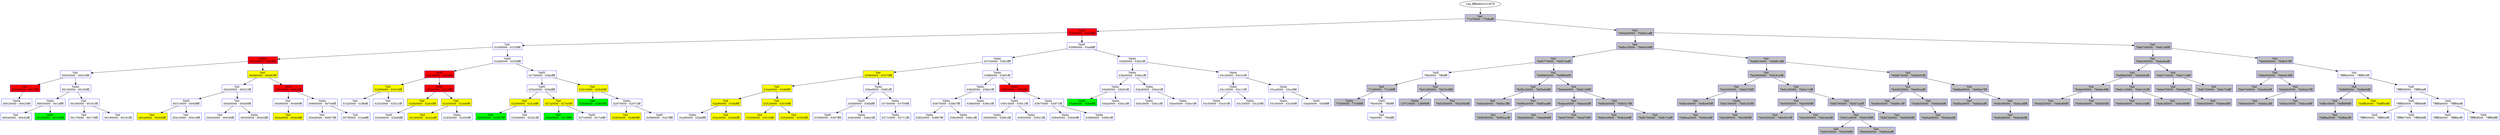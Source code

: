 /* Pid:   1512 */
digraph processtree {
graph [rankdir = "TB"];
vad_fffffa8001010f78 -> vad_fffffa8001019ef0
vad_fffffa8001019ef0 [label = "{ Vad \n77a70000 - 77b8efff }"shape = "record" color = "blue" style = "filled" fillcolor = "gray"];
vad_fffffa8001019ef0 -> vad_fffffa800100e1e0
vad_fffffa800100e1e0 [label = "{ VadS\n02a80000 - 02a8ffff }"shape = "record" color = "blue" style = "filled" fillcolor = "red"];
vad_fffffa800100e1e0 -> vad_fffffa800101bcb0
vad_fffffa800101bcb0 [label = "{ Vad \n01bf0000 - 01f18fff }"shape = "record" color = "blue" style = "filled" fillcolor = "white"];
vad_fffffa800101bcb0 -> vad_fffffa8001033930
vad_fffffa8001033930 [label = "{ Vadm\n001a0000 - 0029ffff }"shape = "record" color = "blue" style = "filled" fillcolor = "red"];
vad_fffffa8001033930 -> vad_fffffa80010042e0
vad_fffffa80010042e0 [label = "{ Vad \n00030000 - 00033fff }"shape = "record" color = "blue" style = "filled" fillcolor = "white"];
vad_fffffa80010042e0 -> vad_fffffa8001004400
vad_fffffa8001004400 [label = "{ Vad \n00010000 - 0001ffff }"shape = "record" color = "blue" style = "filled" fillcolor = "red"];
vad_fffffa8001004400 -> vad_fffffa800101cc40
vad_fffffa800101cc40 [label = "{ Vadm\n00020000 - 00020fff }"shape = "record" color = "blue" style = "filled" fillcolor = "white"];
vad_fffffa80010042e0 -> vad_fffffa800101d970
vad_fffffa800101d970 [label = "{ Vadm\n00160000 - 00160fff }"shape = "record" color = "blue" style = "filled" fillcolor = "white"];
vad_fffffa800101d970 -> vad_fffffa800103fc50
vad_fffffa800103fc50 [label = "{ Vadm\n00050000 - 0014ffff }"shape = "record" color = "blue" style = "filled" fillcolor = "white"];
vad_fffffa800103fc50 -> vad_fffffa8001018510
vad_fffffa8001018510 [label = "{ Vad \n00040000 - 00042fff }"shape = "record" color = "blue" style = "filled" fillcolor = "white"];
vad_fffffa800103fc50 -> vad_fffffa8000eba460
vad_fffffa8000eba460 [label = "{ VadS\n00150000 - 00150fff }"shape = "record" color = "blue" style = "filled" fillcolor = "green"];
vad_fffffa800101d970 -> vad_fffffa800101ac20
vad_fffffa800101ac20 [label = "{ Vad \n00180000 - 00181fff }"shape = "record" color = "blue" style = "filled" fillcolor = "white"];
vad_fffffa800101ac20 -> vad_fffffa80022558a0
vad_fffffa80022558a0 [label = "{ Vad \n00170000 - 00176fff }"shape = "record" color = "blue" style = "filled" fillcolor = "white"];
vad_fffffa800101ac20 -> vad_fffffa800101bd40
vad_fffffa800101bd40 [label = "{ Vad \n00190000 - 00191fff }"shape = "record" color = "blue" style = "filled" fillcolor = "white"];
vad_fffffa8001033930 -> vad_fffffa8001014ef0
vad_fffffa8001014ef0 [label = "{ Vad \n00460000 - 00483fff }"shape = "record" color = "blue" style = "filled" fillcolor = "yellow"];
vad_fffffa8001014ef0 -> vad_fffffa8000f804c0
vad_fffffa8000f804c0 [label = "{ Vad \n00420000 - 00421fff }"shape = "record" color = "blue" style = "filled" fillcolor = "white"];
vad_fffffa8000f804c0 -> vad_fffffa80010053b0
vad_fffffa80010053b0 [label = "{ VadS\n00310000 - 0040ffff }"shape = "record" color = "blue" style = "filled" fillcolor = "white"];
vad_fffffa80010053b0 -> vad_fffffa8001012460
vad_fffffa8001012460 [label = "{ Vad \n002a0000 - 00306fff }"shape = "record" color = "blue" style = "filled" fillcolor = "yellow"];
vad_fffffa80010053b0 -> vad_fffffa800101cad0
vad_fffffa800101cad0 [label = "{ Vad \n00410000 - 00410fff }"shape = "record" color = "blue" style = "filled" fillcolor = "white"];
vad_fffffa8000f804c0 -> vad_fffffa800100e2c0
vad_fffffa800100e2c0 [label = "{ Vad \n00440000 - 00440fff }"shape = "record" color = "blue" style = "filled" fillcolor = "white"];
vad_fffffa800100e2c0 -> vad_fffffa80010338a0
vad_fffffa80010338a0 [label = "{ Vad \n00430000 - 00430fff }"shape = "record" color = "blue" style = "filled" fillcolor = "white"];
vad_fffffa800100e2c0 -> vad_fffffa80010321b0
vad_fffffa80010321b0 [label = "{ Vadm\n00450000 - 00450fff }"shape = "record" color = "blue" style = "filled" fillcolor = "white"];
vad_fffffa8001014ef0 -> vad_fffffa8001019220
vad_fffffa8001019220 [label = "{ VadS\n004c0000 - 004cffff }"shape = "record" color = "blue" style = "filled" fillcolor = "red"];
vad_fffffa8001019220 -> vad_fffffa8001014e60
vad_fffffa8001014e60 [label = "{ Vad \n00490000 - 00490fff }"shape = "record" color = "blue" style = "filled" fillcolor = "white"];
vad_fffffa8001014e60 -> vad_fffffa80010146f0
vad_fffffa80010146f0 [label = "{ Vad \n004a0000 - 004b0fff }"shape = "record" color = "blue" style = "filled" fillcolor = "yellow"];
vad_fffffa8001019220 -> vad_fffffa800101cce0
vad_fffffa800101cce0 [label = "{ Vadm\n00660000 - 007e0fff }"shape = "record" color = "blue" style = "filled" fillcolor = "white"];
vad_fffffa800101cce0 -> vad_fffffa800101dd20
vad_fffffa800101dd20 [label = "{ Vad \n004d0000 - 00657fff }"shape = "record" color = "blue" style = "filled" fillcolor = "white"];
vad_fffffa800101cce0 -> vad_fffffa800101dab0
vad_fffffa800101dab0 [label = "{ Vad \n007f0000 - 01beffff }"shape = "record" color = "blue" style = "filled" fillcolor = "white"];
vad_fffffa800101bcb0 -> vad_fffffa8000fae4c0
vad_fffffa8000fae4c0 [label = "{ VadS\n02460000 - 0255ffff }"shape = "record" color = "blue" style = "filled" fillcolor = "white"];
vad_fffffa8000fae4c0 -> vad_fffffa800100e550
vad_fffffa800100e550 [label = "{ VadS\n02030000 - 020affff }"shape = "record" color = "blue" style = "filled" fillcolor = "red"];
vad_fffffa800100e550 -> vad_fffffa800102bc60
vad_fffffa800102bc60 [label = "{ Vad \n02000000 - 02010fff }"shape = "record" color = "blue" style = "filled" fillcolor = "yellow"];
vad_fffffa800102bc60 -> vad_fffffa800101cb60
vad_fffffa800101cb60 [label = "{ Vad \n01f20000 - 01ffefff }"shape = "record" color = "blue" style = "filled" fillcolor = "white"];
vad_fffffa800102bc60 -> vad_fffffa800103a1d0
vad_fffffa800103a1d0 [label = "{ Vad \n02020000 - 02021fff }"shape = "record" color = "blue" style = "filled" fillcolor = "white"];
vad_fffffa800100e550 -> vad_fffffa8001014900
vad_fffffa8001014900 [label = "{ VadS\n020e0000 - 0215ffff }"shape = "record" color = "blue" style = "filled" fillcolor = "red"];
vad_fffffa8001014900 -> vad_fffffa800102b6f0
vad_fffffa800102b6f0 [label = "{ Vad \n020b0000 - 020c0fff }"shape = "record" color = "blue" style = "filled" fillcolor = "yellow"];
vad_fffffa800102b6f0 -> vad_fffffa8001031390
vad_fffffa8001031390 [label = "{ VadS\n020d0000 - 020d0fff }"shape = "record" color = "blue" style = "filled" fillcolor = "white"];
vad_fffffa8001014900 -> vad_fffffa800102ca70
vad_fffffa800102ca70 [label = "{ Vad \n02430000 - 02440fff }"shape = "record" color = "blue" style = "filled" fillcolor = "yellow"];
vad_fffffa800102ca70 -> vad_fffffa800101ca40
vad_fffffa800101ca40 [label = "{ Vad \n02160000 - 0242efff }"shape = "record" color = "blue" style = "filled" fillcolor = "yellow"];
vad_fffffa800102ca70 -> vad_fffffa8001031d90
vad_fffffa8001031d90 [label = "{ Vadm\n02450000 - 02450fff }"shape = "record" color = "blue" style = "filled" fillcolor = "white"];
vad_fffffa8000fae4c0 -> vad_fffffa8001018e00
vad_fffffa8001018e00 [label = "{ VadS\n027d0000 - 028cffff }"shape = "record" color = "blue" style = "filled" fillcolor = "white"];
vad_fffffa8001018e00 -> vad_fffffa800101cbf0
vad_fffffa800101cbf0 [label = "{ VadS\n025e0000 - 026dffff }"shape = "record" color = "blue" style = "filled" fillcolor = "white"];
vad_fffffa800101cbf0 -> vad_fffffa800102abc0
vad_fffffa800102abc0 [label = "{ Vad \n02590000 - 025c0fff }"shape = "record" color = "blue" style = "filled" fillcolor = "yellow"];
vad_fffffa800102abc0 -> vad_fffffa800102e2e0
vad_fffffa800102e2e0 [label = "{ Vad \n02560000 - 02587fff }"shape = "record" color = "blue" style = "filled" fillcolor = "green"];
vad_fffffa800102abc0 -> vad_fffffa8001031a20
vad_fffffa8001031a20 [label = "{ Vad \n025d0000 - 025d1fff }"shape = "record" color = "blue" style = "filled" fillcolor = "white"];
vad_fffffa800101cbf0 -> vad_fffffa8001004010
vad_fffffa8001004010 [label = "{ Vad \n027a0000 - 027b0fff }"shape = "record" color = "blue" style = "filled" fillcolor = "yellow"];
vad_fffffa8001004010 -> vad_fffffa8001019100
vad_fffffa8001019100 [label = "{ Vad \n026e0000 - 0279ffff }"shape = "record" color = "blue" style = "filled" fillcolor = "green"];
vad_fffffa8001004010 -> vad_fffffa80010330b0
vad_fffffa80010330b0 [label = "{ VadS\n027c0000 - 027c0fff }"shape = "record" color = "blue" style = "filled" fillcolor = "white"];
vad_fffffa8001018e00 -> vad_fffffa8001016df0
vad_fffffa8001016df0 [label = "{ Vad \n02910000 - 02940fff }"shape = "record" color = "blue" style = "filled" fillcolor = "yellow"];
vad_fffffa8001016df0 -> vad_fffffa8001016e80
vad_fffffa8001016e80 [label = "{ Vad \n028d0000 - 02900fff }"shape = "record" color = "blue" style = "filled" fillcolor = "green"];
vad_fffffa8001016df0 -> vad_fffffa800103b910
vad_fffffa800103b910 [label = "{ Vadm\n02970000 - 02971fff }"shape = "record" color = "blue" style = "filled" fillcolor = "white"];
vad_fffffa800103b910 -> vad_fffffa80010041c0
vad_fffffa80010041c0 [label = "{ Vad \n02950000 - 02960fff }"shape = "record" color = "blue" style = "filled" fillcolor = "yellow"];
vad_fffffa800103b910 -> vad_fffffa8001014e10
vad_fffffa8001014e10 [label = "{ VadS\n02980000 - 02a7ffff }"shape = "record" color = "blue" style = "filled" fillcolor = "white"];
vad_fffffa800100e1e0 -> vad_fffffa8001030520
vad_fffffa8001030520 [label = "{ VadS\n03990000 - 03a8ffff }"shape = "record" color = "blue" style = "filled" fillcolor = "white"];
vad_fffffa8001030520 -> vad_fffffa8001031cf0
vad_fffffa8001031cf0 [label = "{ Vadm\n03720000 - 0381ffff }"shape = "record" color = "blue" style = "filled" fillcolor = "white"];
vad_fffffa8001031cf0 -> vad_fffffa8001033100
vad_fffffa8001033100 [label = "{ Vad \n03560000 - 03570fff }"shape = "record" color = "blue" style = "filled" fillcolor = "yellow"];
vad_fffffa8001033100 -> vad_fffffa80010040a0
vad_fffffa80010040a0 [label = "{ Vad \n034e0000 - 034f0fff }"shape = "record" color = "blue" style = "filled" fillcolor = "yellow"];
vad_fffffa80010040a0 -> vad_fffffa8001019190
vad_fffffa8001019190 [label = "{ Vad \n02b90000 - 034bffff }"shape = "record" color = "blue" style = "filled" fillcolor = "yellow"];
vad_fffffa8001019190 -> vad_fffffa80010339d0
vad_fffffa80010339d0 [label = "{ Vadm\n02a90000 - 02b8ffff }"shape = "record" color = "blue" style = "filled" fillcolor = "white"];
vad_fffffa8001019190 -> vad_fffffa8001004130
vad_fffffa8001004130 [label = "{ Vad \n034c0000 - 034d0fff }"shape = "record" color = "blue" style = "filled" fillcolor = "yellow"];
vad_fffffa80010040a0 -> vad_fffffa80010121d0
vad_fffffa80010121d0 [label = "{ Vad \n03520000 - 03530fff }"shape = "record" color = "blue" style = "filled" fillcolor = "yellow"];
vad_fffffa80010121d0 -> vad_fffffa8001012010
vad_fffffa8001012010 [label = "{ Vad \n03500000 - 03510fff }"shape = "record" color = "blue" style = "filled" fillcolor = "yellow"];
vad_fffffa80010121d0 -> vad_fffffa8001033010
vad_fffffa8001033010 [label = "{ Vad \n03540000 - 03550fff }"shape = "record" color = "blue" style = "filled" fillcolor = "yellow"];
vad_fffffa8001033100 -> vad_fffffa8001031ed0
vad_fffffa8001031ed0 [label = "{ Vadm\n036e0000 - 036f1fff }"shape = "record" color = "blue" style = "filled" fillcolor = "white"];
vad_fffffa8001031ed0 -> vad_fffffa8000f9f990
vad_fffffa8000f9f990 [label = "{ VadS\n03680000 - 036bffff }"shape = "record" color = "blue" style = "filled" fillcolor = "white"];
vad_fffffa8000f9f990 -> vad_fffffa800101b0d0
vad_fffffa800101b0d0 [label = "{ VadS\n03580000 - 0367ffff }"shape = "record" color = "blue" style = "filled" fillcolor = "white"];
vad_fffffa8000f9f990 -> vad_fffffa8000e879d0
vad_fffffa8000e879d0 [label = "{ Vadm\n036c0000 - 036d1fff }"shape = "record" color = "blue" style = "filled" fillcolor = "white"];
vad_fffffa8001031ed0 -> vad_fffffa8001032110
vad_fffffa8001032110 [label = "{ Vadm\n03700000 - 03700fff }"shape = "record" color = "blue" style = "filled" fillcolor = "white"];
vad_fffffa8001032110 -> vad_fffffa800103c230
vad_fffffa800103c230 [label = "{ Vadm\n03710000 - 03711fff }"shape = "record" color = "blue" style = "filled" fillcolor = "white"];
vad_fffffa8001031cf0 -> vad_fffffa800103e980
vad_fffffa800103e980 [label = "{ Vadm\n038f0000 - 038f1fff }"shape = "record" color = "blue" style = "filled" fillcolor = "white"];
vad_fffffa800103e980 -> vad_fffffa8001031e30
vad_fffffa8001031e30 [label = "{ Vadm\n038d0000 - 038d1fff }"shape = "record" color = "blue" style = "filled" fillcolor = "white"];
vad_fffffa8001031e30 -> vad_fffffa8001031f70
vad_fffffa8001031f70 [label = "{ Vadm\n03870000 - 038b7fff }"shape = "record" color = "blue" style = "filled" fillcolor = "white"];
vad_fffffa8001031f70 -> vad_fffffa8000e80bd0
vad_fffffa8000e80bd0 [label = "{ Vadm\n03820000 - 03867fff }"shape = "record" color = "blue" style = "filled" fillcolor = "white"];
vad_fffffa8001031f70 -> vad_fffffa800103eac0
vad_fffffa800103eac0 [label = "{ Vadm\n038c0000 - 038c1fff }"shape = "record" color = "blue" style = "filled" fillcolor = "white"];
vad_fffffa8001031e30 -> vad_fffffa800103ea20
vad_fffffa800103ea20 [label = "{ Vadm\n038e0000 - 038e1fff }"shape = "record" color = "blue" style = "filled" fillcolor = "white"];
vad_fffffa800103e980 -> vad_fffffa80010320c0
vad_fffffa80010320c0 [label = "{ VadS\n03930000 - 0393ffff }"shape = "record" color = "blue" style = "filled" fillcolor = "red"];
vad_fffffa80010320c0 -> vad_fffffa800103e840
vad_fffffa800103e840 [label = "{ Vadm\n03910000 - 03911fff }"shape = "record" color = "blue" style = "filled" fillcolor = "white"];
vad_fffffa800103e840 -> vad_fffffa800103e8e0
vad_fffffa800103e8e0 [label = "{ Vadm\n03900000 - 03901fff }"shape = "record" color = "blue" style = "filled" fillcolor = "white"];
vad_fffffa800103e840 -> vad_fffffa800103e7a0
vad_fffffa800103e7a0 [label = "{ Vadm\n03920000 - 03921fff }"shape = "record" color = "blue" style = "filled" fillcolor = "white"];
vad_fffffa80010320c0 -> vad_fffffa800103e660
vad_fffffa800103e660 [label = "{ Vadm\n03970000 - 03971fff }"shape = "record" color = "blue" style = "filled" fillcolor = "white"];
vad_fffffa800103e660 -> vad_fffffa8002214e10
vad_fffffa8002214e10 [label = "{ Vadm\n03940000 - 03940fff }"shape = "record" color = "blue" style = "filled" fillcolor = "white"];
vad_fffffa800103e660 -> vad_fffffa800103e5c0
vad_fffffa800103e5c0 [label = "{ Vadm\n03980000 - 03981fff }"shape = "record" color = "blue" style = "filled" fillcolor = "white"];
vad_fffffa8001030520 -> vad_fffffa800103ff70
vad_fffffa800103ff70 [label = "{ Vadm\n03bf0000 - 03bf1fff }"shape = "record" color = "blue" style = "filled" fillcolor = "white"];
vad_fffffa800103ff70 -> vad_fffffa800103e3e0
vad_fffffa800103e3e0 [label = "{ Vadm\n03bb0000 - 03bb1fff }"shape = "record" color = "blue" style = "filled" fillcolor = "white"];
vad_fffffa800103e3e0 -> vad_fffffa800103e520
vad_fffffa800103e520 [label = "{ Vadm\n03b90000 - 03b91fff }"shape = "record" color = "blue" style = "filled" fillcolor = "white"];
vad_fffffa800103e520 -> vad_fffffa8001005110
vad_fffffa8001005110 [label = "{ VadS\n03a90000 - 03b8ffff }"shape = "record" color = "blue" style = "filled" fillcolor = "green"];
vad_fffffa800103e520 -> vad_fffffa800103e480
vad_fffffa800103e480 [label = "{ Vadm\n03ba0000 - 03ba1fff }"shape = "record" color = "blue" style = "filled" fillcolor = "white"];
vad_fffffa800103e3e0 -> vad_fffffa800103e2a0
vad_fffffa800103e2a0 [label = "{ Vadm\n03bd0000 - 03bd1fff }"shape = "record" color = "blue" style = "filled" fillcolor = "white"];
vad_fffffa800103e2a0 -> vad_fffffa800103e340
vad_fffffa800103e340 [label = "{ Vadm\n03bc0000 - 03bc1fff }"shape = "record" color = "blue" style = "filled" fillcolor = "white"];
vad_fffffa800103e2a0 -> vad_fffffa800103f010
vad_fffffa800103f010 [label = "{ Vadm\n03be0000 - 03be1fff }"shape = "record" color = "blue" style = "filled" fillcolor = "white"];
vad_fffffa800103ff70 -> vad_fffffa800103fcf0
vad_fffffa800103fcf0 [label = "{ Vadm\n03c30000 - 03c31fff }"shape = "record" color = "blue" style = "filled" fillcolor = "white"];
vad_fffffa800103fcf0 -> vad_fffffa800103fe30
vad_fffffa800103fe30 [label = "{ Vadm\n03c10000 - 03c11fff }"shape = "record" color = "blue" style = "filled" fillcolor = "white"];
vad_fffffa800103fe30 -> vad_fffffa800103fed0
vad_fffffa800103fed0 [label = "{ Vadm\n03c00000 - 03c01fff }"shape = "record" color = "blue" style = "filled" fillcolor = "white"];
vad_fffffa800103fe30 -> vad_fffffa800103fd90
vad_fffffa800103fd90 [label = "{ Vadm\n03c20000 - 03c20fff }"shape = "record" color = "blue" style = "filled" fillcolor = "white"];
vad_fffffa800103fcf0 -> vad_fffffa8001041bb0
vad_fffffa8001041bb0 [label = "{ Vadm\n03ca0000 - 03cc8fff }"shape = "record" color = "blue" style = "filled" fillcolor = "white"];
vad_fffffa8001041bb0 -> vad_fffffa8001041c50
vad_fffffa8001041c50 [label = "{ Vadm\n03c50000 - 03c50fff }"shape = "record" color = "blue" style = "filled" fillcolor = "white"];
vad_fffffa8001041bb0 -> vad_fffffa8001037510
vad_fffffa8001037510 [label = "{ VadS\n03de0000 - 03fdffff }"shape = "record" color = "blue" style = "filled" fillcolor = "white"];
vad_fffffa8001019ef0 -> vad_fffffa8001019f80
vad_fffffa8001019f80 [label = "{ Vad \n7fefdcb0000 - 7fefdd1afff }"shape = "record" color = "blue" style = "filled" fillcolor = "gray"];
vad_fffffa8001019f80 -> vad_fffffa8001010310
vad_fffffa8001010310 [label = "{ Vad \n7fefbc20000 - 7fefbe34fff }"shape = "record" color = "blue" style = "filled" fillcolor = "gray"];
vad_fffffa8001010310 -> vad_fffffa8001032010
vad_fffffa8001032010 [label = "{ Vad \n7fef5770000 - 7fef57eefff }"shape = "record" color = "blue" style = "filled" fillcolor = "gray"];
vad_fffffa8001032010 -> vad_fffffa800101cd80
vad_fffffa800101cd80 [label = "{ Vadl\n7ffe0000 - 7ffeffff }"shape = "record" color = "blue" style = "filled" fillcolor = "white"];
vad_fffffa800101cd80 -> vad_fffffa8001018240
vad_fffffa8001018240 [label = "{ Vad \n77c90000 - 77e38fff }"shape = "record" color = "blue" style = "filled" fillcolor = "gray"];
vad_fffffa8001018240 -> vad_fffffa800101da10
vad_fffffa800101da10 [label = "{ Vadm\n77b90000 - 77c89fff }"shape = "record" color = "blue" style = "filled" fillcolor = "gray"];
vad_fffffa8001018240 -> vad_fffffa800100c0d0
vad_fffffa800100c0d0 [label = "{ VadS\n7f0e0000 - 7ffdffff }"shape = "record" color = "blue" style = "filled" fillcolor = "white"];
vad_fffffa800100c0d0 -> vad_fffffa8001004250
vad_fffffa8001004250 [label = "{ Vad \n7efe0000 - 7f0dffff }"shape = "record" color = "blue" style = "filled" fillcolor = "white"];
vad_fffffa800101cd80 -> vad_fffffa8001039290
vad_fffffa8001039290 [label = "{ Vad \n7fef1d50000 - 7fef1fc0fff }"shape = "record" color = "blue" style = "filled" fillcolor = "gray"];
vad_fffffa8001039290 -> vad_fffffa800100f990
vad_fffffa800100f990 [label = "{ Vadm\n13f710000 - 13f9f0fff }"shape = "record" color = "blue" style = "filled" fillcolor = "gray"];
vad_fffffa8001039290 -> vad_fffffa800100e5a0
vad_fffffa800100e5a0 [label = "{ Vad \n7fef1fd0000 - 7fef206dfff }"shape = "record" color = "blue" style = "filled" fillcolor = "gray"];
vad_fffffa8001032010 -> vad_fffffa8001031bd0
vad_fffffa8001031bd0 [label = "{ Vad \n7fef9860000 - 7fef9894fff }"shape = "record" color = "blue" style = "filled" fillcolor = "gray"];
vad_fffffa8001031bd0 -> vad_fffffa8001031b40
vad_fffffa8001031b40 [label = "{ Vad \n7fef5e20000 - 7fef5e9dfff }"shape = "record" color = "blue" style = "filled" fillcolor = "gray"];
vad_fffffa8001031b40 -> vad_fffffa80010313e0
vad_fffffa80010313e0 [label = "{ Vad \n7fef5da0000 - 7fef5e1ffff }"shape = "record" color = "blue" style = "filled" fillcolor = "gray"];
vad_fffffa8001031b40 -> vad_fffffa8001031990
vad_fffffa8001031990 [label = "{ Vad \n7fef85a0000 - 7fef85aefff }"shape = "record" color = "blue" style = "filled" fillcolor = "gray"];
vad_fffffa8001031990 -> vad_fffffa800103bd70
vad_fffffa800103bd70 [label = "{ Vad \n7fef93f0000 - 7fef94acfff }"shape = "record" color = "blue" style = "filled" fillcolor = "gray"];
vad_fffffa8001031bd0 -> vad_fffffa8001003910
vad_fffffa8001003910 [label = "{ Vad \n7fefafe0000 - 7fefb109fff }"shape = "record" color = "blue" style = "filled" fillcolor = "gray"];
vad_fffffa8001003910 -> vad_fffffa800103b2c0
vad_fffffa800103b2c0 [label = "{ Vad \n7fefaea0000 - 7fefaed3fff }"shape = "record" color = "blue" style = "filled" fillcolor = "gray"];
vad_fffffa800103b2c0 -> vad_fffffa800103b410
vad_fffffa800103b410 [label = "{ Vad \n7fefad60000 - 7fefad86fff }"shape = "record" color = "blue" style = "filled" fillcolor = "gray"];
vad_fffffa800103b2c0 -> vad_fffffa8001031ab0
vad_fffffa8001031ab0 [label = "{ Vad \n7fefaf70000 - 7fefaf7bfff }"shape = "record" color = "blue" style = "filled" fillcolor = "gray"];
vad_fffffa8001003910 -> vad_fffffa8001014f80
vad_fffffa8001014f80 [label = "{ Vad \n7fefb5b0000 - 7fefb5c7fff }"shape = "record" color = "blue" style = "filled" fillcolor = "gray"];
vad_fffffa8001014f80 -> vad_fffffa800101ddb0
vad_fffffa800101ddb0 [label = "{ Vad \n7fefb2e0000 - 7fefb2e6fff }"shape = "record" color = "blue" style = "filled" fillcolor = "gray"];
vad_fffffa8001014f80 -> vad_fffffa800103bf80
vad_fffffa800103bf80 [label = "{ Vad \n7fefb700000 - 7fefb73afff }"shape = "record" color = "blue" style = "filled" fillcolor = "gray"];
vad_fffffa8001010310 -> vad_fffffa8000f805d0
vad_fffffa8000f805d0 [label = "{ Vad \n7fefd810000 - 7fefd81efff }"shape = "record" color = "blue" style = "filled" fillcolor = "gray"];
vad_fffffa8000f805d0 -> vad_fffffa80010386d0
vad_fffffa80010386d0 [label = "{ Vad \n7fefc900000 - 7fefc91bfff }"shape = "record" color = "blue" style = "filled" fillcolor = "gray"];
vad_fffffa80010386d0 -> vad_fffffa8001010010
vad_fffffa8001010010 [label = "{ Vad \n7fefc050000 - 7fefc07bfff }"shape = "record" color = "blue" style = "filled" fillcolor = "gray"];
vad_fffffa8001010010 -> vad_fffffa80010103a0
vad_fffffa80010103a0 [label = "{ Vad \n7fefbe40000 - 7fefbe95fff }"shape = "record" color = "blue" style = "filled" fillcolor = "gray"];
vad_fffffa80010103a0 -> vad_fffffa800100e230
vad_fffffa800100e230 [label = "{ Vad \n7fefbea0000 - 7fefbfcbfff }"shape = "record" color = "blue" style = "filled" fillcolor = "gray"];
vad_fffffa8001010010 -> vad_fffffa8001032250
vad_fffffa8001032250 [label = "{ Vadm\n7fefc160000 - 7fefc353fff }"shape = "record" color = "blue" style = "filled" fillcolor = "gray"];
vad_fffffa8001032250 -> vad_fffffa8001038640
vad_fffffa8001038640 [label = "{ Vad \n7fefc8f0000 - 7fefc8f9fff }"shape = "record" color = "blue" style = "filled" fillcolor = "gray"];
vad_fffffa80010386d0 -> vad_fffffa8001011a80
vad_fffffa8001011a80 [label = "{ Vad \n7fefcc50000 - 7fefcc7cfff }"shape = "record" color = "blue" style = "filled" fillcolor = "gray"];
vad_fffffa8001011a80 -> vad_fffffa8001038880
vad_fffffa8001038880 [label = "{ Vad \n7fefc950000 - 7fefc959fff }"shape = "record" color = "blue" style = "filled" fillcolor = "gray"];
vad_fffffa8001038880 -> vad_fffffa8001038760
vad_fffffa8001038760 [label = "{ Vad \n7fefc920000 - 7fefc941fff }"shape = "record" color = "blue" style = "filled" fillcolor = "gray"];
vad_fffffa8001038880 -> vad_fffffa8001037f80
vad_fffffa8001037f80 [label = "{ Vad \n7fefc990000 - 7fefcbb4fff }"shape = "record" color = "blue" style = "filled" fillcolor = "gray"];
vad_fffffa8001011a80 -> vad_fffffa800103b1a0
vad_fffffa800103b1a0 [label = "{ Vad \n7fefd780000 - 7fefd7a4fff }"shape = "record" color = "blue" style = "filled" fillcolor = "gray"];
vad_fffffa800103b1a0 -> vad_fffffa800103cba0
vad_fffffa800103cba0 [label = "{ Vad \n7fefd1e0000 - 7fefd1f6fff }"shape = "record" color = "blue" style = "filled" fillcolor = "gray"];
vad_fffffa800103cba0 -> vad_fffffa800103f860
vad_fffffa800103f860 [label = "{ Vad \n7fefcf10000 - 7fefcf56fff }"shape = "record" color = "blue" style = "filled" fillcolor = "gray"];
vad_fffffa800103cba0 -> vad_fffffa800103b230
vad_fffffa800103b230 [label = "{ Vad \n7fefd4d0000 - 7fefd4dafff }"shape = "record" color = "blue" style = "filled" fillcolor = "gray"];
vad_fffffa800103b1a0 -> vad_fffffa8001031c60
vad_fffffa8001031c60 [label = "{ Vad \n7fefd7b0000 - 7fefd806fff }"shape = "record" color = "blue" style = "filled" fillcolor = "gray"];
vad_fffffa8000f805d0 -> vad_fffffa80010329e0
vad_fffffa80010329e0 [label = "{ Vad \n7fefdb70000 - 7fefdb92fff }"shape = "record" color = "blue" style = "filled" fillcolor = "gray"];
vad_fffffa80010329e0 -> vad_fffffa80010325d0
vad_fffffa80010325d0 [label = "{ Vad \n7fefd920000 - 7fefd92afff }"shape = "record" color = "blue" style = "filled" fillcolor = "gray"];
vad_fffffa80010325d0 -> vad_fffffa80010387f0
vad_fffffa80010387f0 [label = "{ Vad \n7fefd8e0000 - 7fefd91cfff }"shape = "record" color = "blue" style = "filled" fillcolor = "gray"];
vad_fffffa80010325d0 -> vad_fffffa80010385b0
vad_fffffa80010385b0 [label = "{ Vad \n7fefdb50000 - 7fefdb64fff }"shape = "record" color = "blue" style = "filled" fillcolor = "gray"];
vad_fffffa80010385b0 -> vad_fffffa800103ccf0
vad_fffffa800103ccf0 [label = "{ Vad \n7fefdab0000 - 7fefdabefff }"shape = "record" color = "blue" style = "filled" fillcolor = "gray"];
vad_fffffa80010329e0 -> vad_fffffa80010324c0
vad_fffffa80010324c0 [label = "{ Vad \n7fefdbd0000 - 7fefdbe7fff }"shape = "record" color = "blue" style = "filled" fillcolor = "gray"];
vad_fffffa80010324c0 -> vad_fffffa8001039850
vad_fffffa8001039850 [label = "{ Vad \n7fefdba0000 - 7fefdbabfff }"shape = "record" color = "blue" style = "filled" fillcolor = "gray"];
vad_fffffa80010324c0 -> vad_fffffa8001010430
vad_fffffa8001010430 [label = "{ Vad \n7fefdc90000 - 7fefdca9fff }"shape = "record" color = "blue" style = "filled" fillcolor = "gray"];
vad_fffffa8001010430 -> vad_fffffa800103b6e0
vad_fffffa800103b6e0 [label = "{ Vad \n7fefdc80000 - 7fefdc8efff }"shape = "record" color = "blue" style = "filled" fillcolor = "gray"];
vad_fffffa8001019f80 -> vad_fffffa8001016180
vad_fffffa8001016180 [label = "{ Vad \n7fefe740000 - 7fefe7a6fff }"shape = "record" color = "blue" style = "filled" fillcolor = "gray"];
vad_fffffa8001016180 -> vad_fffffa80010036a0
vad_fffffa80010036a0 [label = "{ Vad \n7fefe390000 - 7fefe46afff }"shape = "record" color = "blue" style = "filled" fillcolor = "gray"];
vad_fffffa80010036a0 -> vad_fffffa8001003580
vad_fffffa8001003580 [label = "{ Vad \n7fefdfb0000 - 7fefe0dcfff }"shape = "record" color = "blue" style = "filled" fillcolor = "gray"];
vad_fffffa8001003580 -> vad_fffffa800103b800
vad_fffffa800103b800 [label = "{ Vad \n7fefde90000 - 7fefdec9fff }"shape = "record" color = "blue" style = "filled" fillcolor = "gray"];
vad_fffffa800103b800 -> vad_fffffa800103b770
vad_fffffa800103b770 [label = "{ Vad \n7fefdd20000 - 7fefde86fff }"shape = "record" color = "blue" style = "filled" fillcolor = "gray"];
vad_fffffa800103b800 -> vad_fffffa80010104c0
vad_fffffa80010104c0 [label = "{ Vad \n7fefded0000 - 7fefdf05fff }"shape = "record" color = "blue" style = "filled" fillcolor = "gray"];
vad_fffffa8001003580 -> vad_fffffa80010119f0
vad_fffffa80010119f0 [label = "{ Vad \n7fefe110000 - 7fefe161fff }"shape = "record" color = "blue" style = "filled" fillcolor = "gray"];
vad_fffffa80010119f0 -> vad_fffffa800101dc90
vad_fffffa800101dc90 [label = "{ Vad \n7fefe0e0000 - 7fefe10dfff }"shape = "record" color = "blue" style = "filled" fillcolor = "gray"];
vad_fffffa80010119f0 -> vad_fffffa800101d450
vad_fffffa800101d450 [label = "{ Vad \n7fefe2f0000 - 7fefe386fff }"shape = "record" color = "blue" style = "filled" fillcolor = "gray"];
vad_fffffa80010036a0 -> vad_fffffa8001014950
vad_fffffa8001014950 [label = "{ Vad \n7fefe710000 - 7fefe71dfff }"shape = "record" color = "blue" style = "filled" fillcolor = "gray"];
vad_fffffa8001014950 -> vad_fffffa8001010550
vad_fffffa8001010550 [label = "{ Vad \n7fefe470000 - 7fefe646fff }"shape = "record" color = "blue" style = "filled" fillcolor = "gray"];
vad_fffffa8001010550 -> vad_fffffa800100e350
vad_fffffa800100e350 [label = "{ Vad \n7fefe650000 - 7fefe6e8fff }"shape = "record" color = "blue" style = "filled" fillcolor = "gray"];
vad_fffffa8001014950 -> vad_fffffa8001003610
vad_fffffa8001003610 [label = "{ Vad \n7fefe720000 - 7fefe73efff }"shape = "record" color = "blue" style = "filled" fillcolor = "gray"];
vad_fffffa8001016180 -> vad_fffffa8001003730
vad_fffffa8001003730 [label = "{ Vad \n7fefef30000 - 7feffcb7fff }"shape = "record" color = "blue" style = "filled" fillcolor = "gray"];
vad_fffffa8001003730 -> vad_fffffa800101d010
vad_fffffa800101d010 [label = "{ Vad \n7fefe850000 - 7fefe918fff }"shape = "record" color = "blue" style = "filled" fillcolor = "gray"];
vad_fffffa800101d010 -> vad_fffffa800101d4e0
vad_fffffa800101d4e0 [label = "{ Vad \n7fefe7b0000 - 7fefe84efff }"shape = "record" color = "blue" style = "filled" fillcolor = "gray"];
vad_fffffa800101d010 -> vad_fffffa8001038910
vad_fffffa8001038910 [label = "{ Vad \n7fefebb0000 - 7fefebb7fff }"shape = "record" color = "blue" style = "filled" fillcolor = "gray"];
vad_fffffa8001038910 -> vad_fffffa80010034f0
vad_fffffa80010034f0 [label = "{ Vad \n7fefe9a0000 - 7fefeba2fff }"shape = "record" color = "blue" style = "filled" fillcolor = "gray"];
vad_fffffa8001038910 -> vad_fffffa800101dc00
vad_fffffa800101dc00 [label = "{ Vad \n7fefebc0000 - 7fefecc8fff }"shape = "record" color = "blue" style = "filled" fillcolor = "gray"];
vad_fffffa8001003730 -> vad_fffffa8001017470
vad_fffffa8001017470 [label = "{ Vad \n7fffffb0000 - 7fffffd2fff }"shape = "record" color = "blue" style = "filled" fillcolor = "white"];
vad_fffffa8001017470 -> vad_fffffa800101d3c0
vad_fffffa800101d3c0 [label = "{ Vad \n7feffdf0000 - 7feffe60fff }"shape = "record" color = "blue" style = "filled" fillcolor = "gray"];
vad_fffffa800101d3c0 -> vad_fffffa8001003460
vad_fffffa8001003460 [label = "{ Vad \n7feffcc0000 - 7feffd96fff }"shape = "record" color = "blue" style = "filled" fillcolor = "gray"];
vad_fffffa8001003460 -> vad_fffffa80010389a0
vad_fffffa80010389a0 [label = "{ Vad \n7feffda0000 - 7feffdecfff }"shape = "record" color = "blue" style = "filled" fillcolor = "gray"];
vad_fffffa800101d3c0 -> vad_fffffa80010033a0
vad_fffffa80010033a0 [label = "{ Vad \n7fefffb0000 - 7fefffb0fff }"shape = "record" color = "blue" style = "filled" fillcolor = "yellow"];
vad_fffffa8001017470 -> vad_fffffa80020f5af0
vad_fffffa80020f5af0 [label = "{ Vadl\n7fffffd9000 - 7fffffdafff }"shape = "record" color = "blue" style = "filled" fillcolor = "white"];
vad_fffffa80020f5af0 -> vad_fffffa80010322f0
vad_fffffa80010322f0 [label = "{ Vadl\n7fffffd5000 - 7fffffd6fff }"shape = "record" color = "blue" style = "filled" fillcolor = "white"];
vad_fffffa80010322f0 -> vad_fffffa8001032a70
vad_fffffa8001032a70 [label = "{ Vadl\n7fffffd3000 - 7fffffd4fff }"shape = "record" color = "blue" style = "filled" fillcolor = "white"];
vad_fffffa80010322f0 -> vad_fffffa8001030570
vad_fffffa8001030570 [label = "{ Vadl\n7fffffd7000 - 7fffffd8fff }"shape = "record" color = "blue" style = "filled" fillcolor = "white"];
vad_fffffa80020f5af0 -> vad_fffffa8000ea0370
vad_fffffa8000ea0370 [label = "{ Vadl\n7fffffdd000 - 7fffffdefff }"shape = "record" color = "blue" style = "filled" fillcolor = "white"];
vad_fffffa8000ea0370 -> vad_fffffa800101a3a0
vad_fffffa800101a3a0 [label = "{ Vadl\n7fffffdb000 - 7fffffdcfff }"shape = "record" color = "blue" style = "filled" fillcolor = "white"];
vad_fffffa8000ea0370 -> vad_fffffa800101b2a0
vad_fffffa800101b2a0 [label = "{ Vadl\n7fffffdf000 - 7fffffdffff }"shape = "record" color = "blue" style = "filled" fillcolor = "white"];
}

